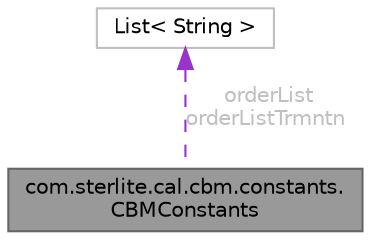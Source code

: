 digraph "com.sterlite.cal.cbm.constants.CBMConstants"
{
 // LATEX_PDF_SIZE
  bgcolor="transparent";
  edge [fontname=Helvetica,fontsize=10,labelfontname=Helvetica,labelfontsize=10];
  node [fontname=Helvetica,fontsize=10,shape=box,height=0.2,width=0.4];
  Node1 [id="Node000001",label="com.sterlite.cal.cbm.constants.\lCBMConstants",height=0.2,width=0.4,color="gray40", fillcolor="grey60", style="filled", fontcolor="black",tooltip=" "];
  Node2 -> Node1 [id="edge1_Node000001_Node000002",dir="back",color="darkorchid3",style="dashed",tooltip=" ",label=" orderList\norderListTrmntn",fontcolor="grey" ];
  Node2 [id="Node000002",label="List\< String \>",height=0.2,width=0.4,color="grey75", fillcolor="white", style="filled",tooltip=" "];
}
